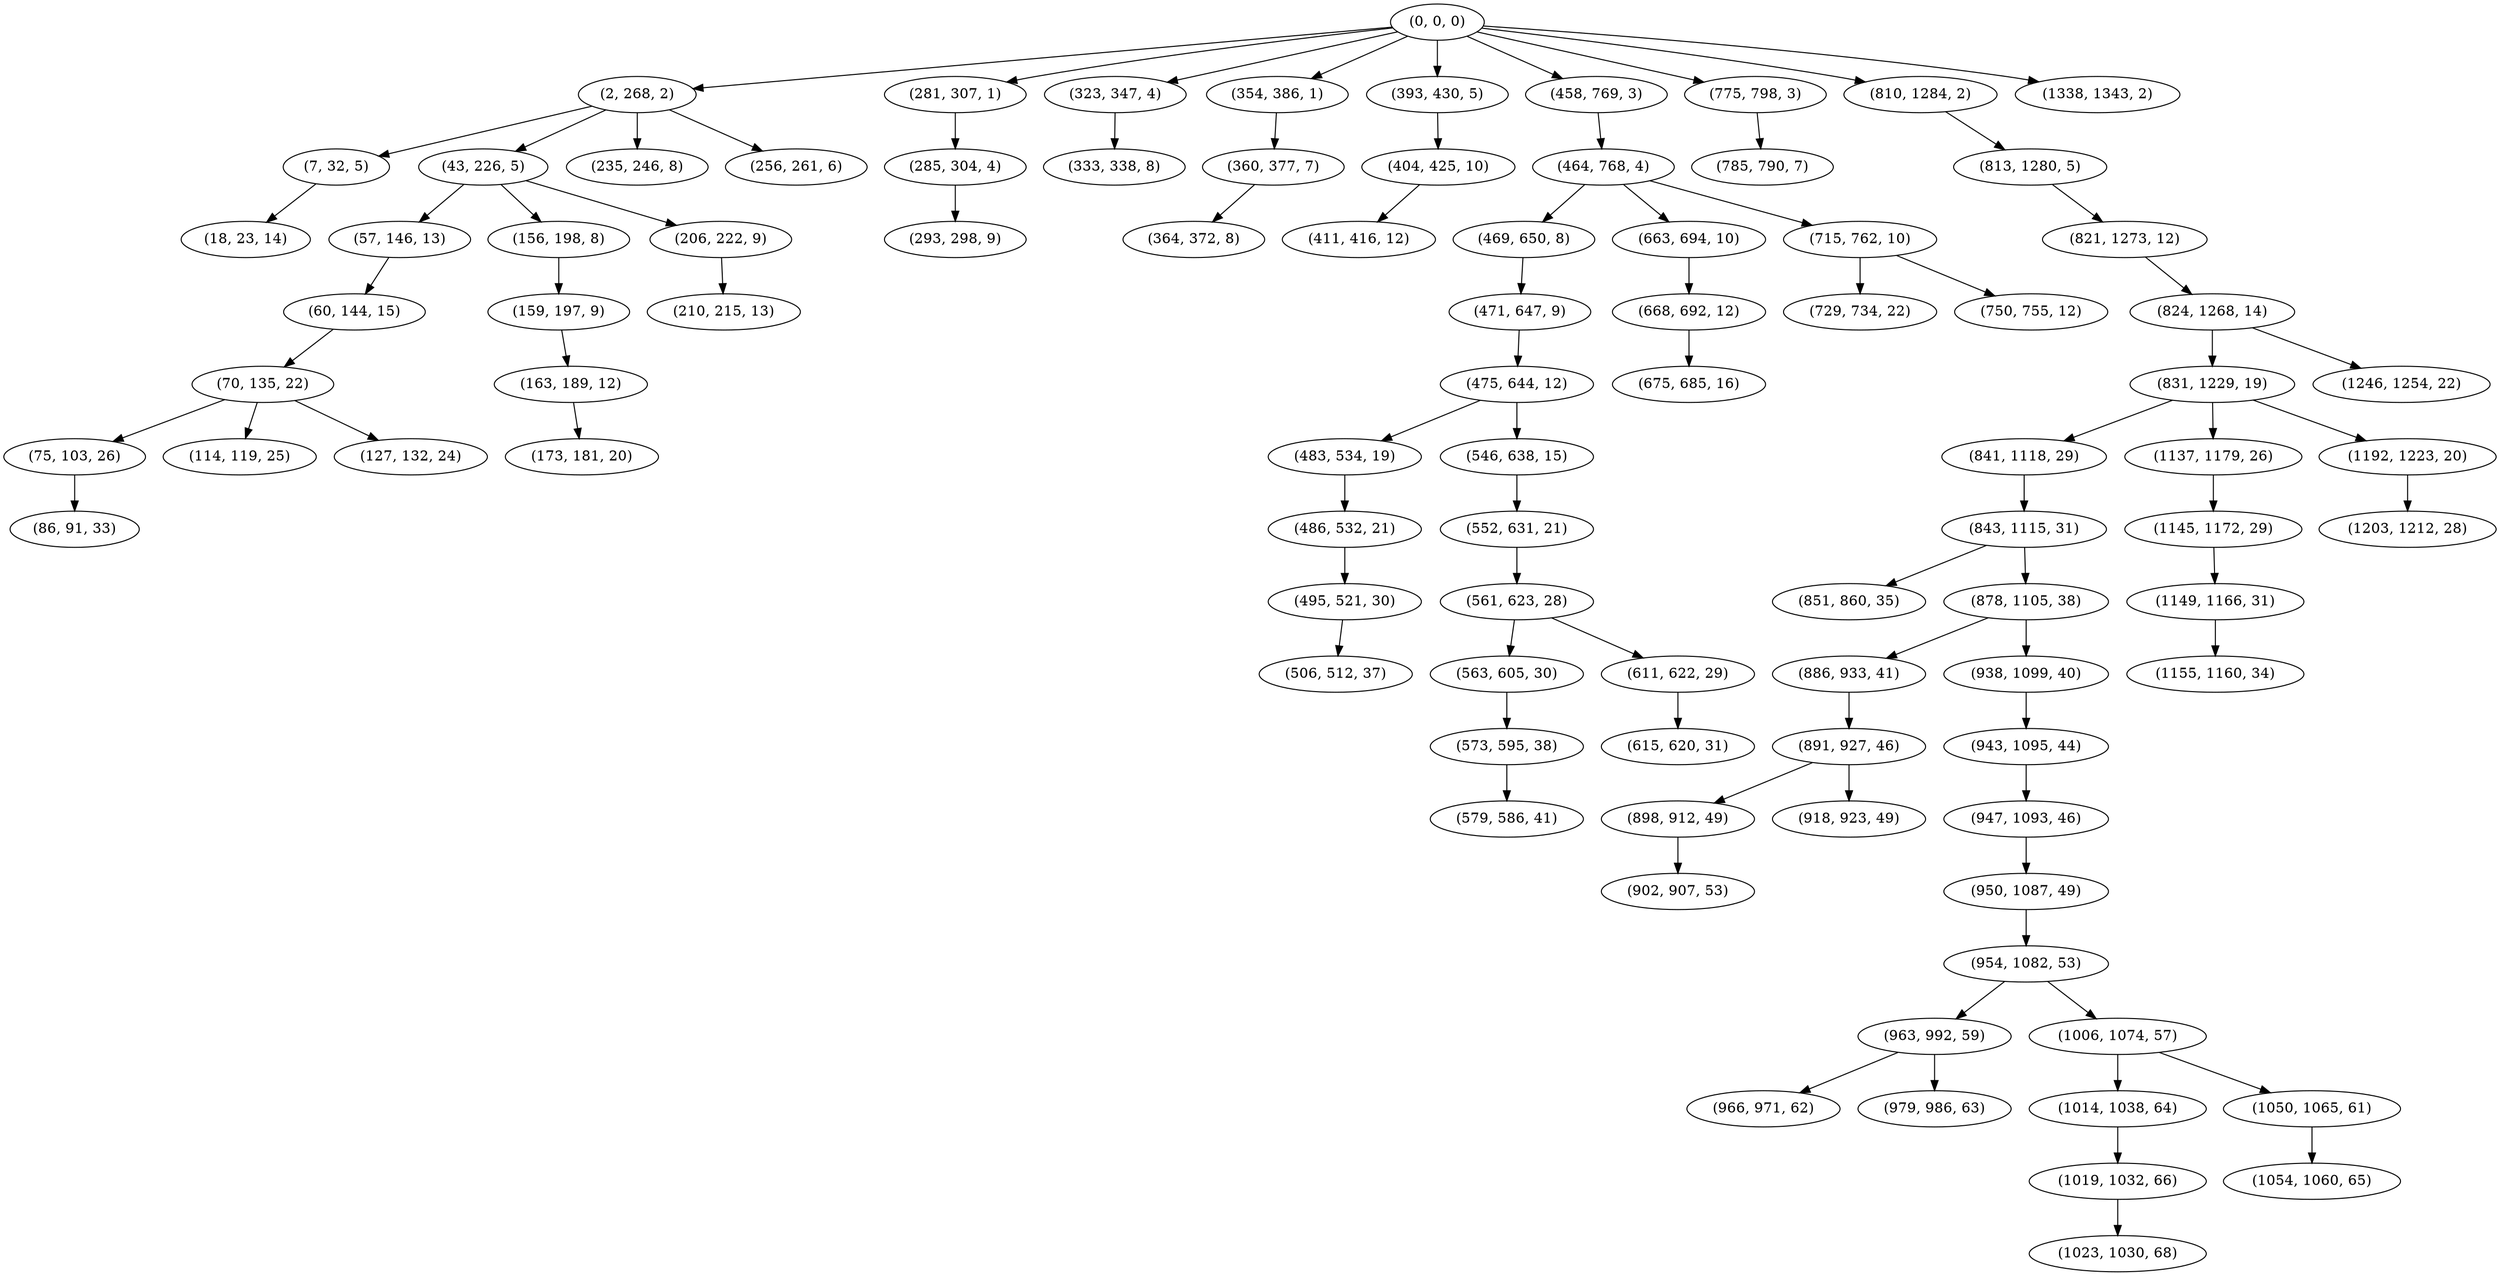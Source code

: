 digraph tree {
    "(0, 0, 0)";
    "(2, 268, 2)";
    "(7, 32, 5)";
    "(18, 23, 14)";
    "(43, 226, 5)";
    "(57, 146, 13)";
    "(60, 144, 15)";
    "(70, 135, 22)";
    "(75, 103, 26)";
    "(86, 91, 33)";
    "(114, 119, 25)";
    "(127, 132, 24)";
    "(156, 198, 8)";
    "(159, 197, 9)";
    "(163, 189, 12)";
    "(173, 181, 20)";
    "(206, 222, 9)";
    "(210, 215, 13)";
    "(235, 246, 8)";
    "(256, 261, 6)";
    "(281, 307, 1)";
    "(285, 304, 4)";
    "(293, 298, 9)";
    "(323, 347, 4)";
    "(333, 338, 8)";
    "(354, 386, 1)";
    "(360, 377, 7)";
    "(364, 372, 8)";
    "(393, 430, 5)";
    "(404, 425, 10)";
    "(411, 416, 12)";
    "(458, 769, 3)";
    "(464, 768, 4)";
    "(469, 650, 8)";
    "(471, 647, 9)";
    "(475, 644, 12)";
    "(483, 534, 19)";
    "(486, 532, 21)";
    "(495, 521, 30)";
    "(506, 512, 37)";
    "(546, 638, 15)";
    "(552, 631, 21)";
    "(561, 623, 28)";
    "(563, 605, 30)";
    "(573, 595, 38)";
    "(579, 586, 41)";
    "(611, 622, 29)";
    "(615, 620, 31)";
    "(663, 694, 10)";
    "(668, 692, 12)";
    "(675, 685, 16)";
    "(715, 762, 10)";
    "(729, 734, 22)";
    "(750, 755, 12)";
    "(775, 798, 3)";
    "(785, 790, 7)";
    "(810, 1284, 2)";
    "(813, 1280, 5)";
    "(821, 1273, 12)";
    "(824, 1268, 14)";
    "(831, 1229, 19)";
    "(841, 1118, 29)";
    "(843, 1115, 31)";
    "(851, 860, 35)";
    "(878, 1105, 38)";
    "(886, 933, 41)";
    "(891, 927, 46)";
    "(898, 912, 49)";
    "(902, 907, 53)";
    "(918, 923, 49)";
    "(938, 1099, 40)";
    "(943, 1095, 44)";
    "(947, 1093, 46)";
    "(950, 1087, 49)";
    "(954, 1082, 53)";
    "(963, 992, 59)";
    "(966, 971, 62)";
    "(979, 986, 63)";
    "(1006, 1074, 57)";
    "(1014, 1038, 64)";
    "(1019, 1032, 66)";
    "(1023, 1030, 68)";
    "(1050, 1065, 61)";
    "(1054, 1060, 65)";
    "(1137, 1179, 26)";
    "(1145, 1172, 29)";
    "(1149, 1166, 31)";
    "(1155, 1160, 34)";
    "(1192, 1223, 20)";
    "(1203, 1212, 28)";
    "(1246, 1254, 22)";
    "(1338, 1343, 2)";
    "(0, 0, 0)" -> "(2, 268, 2)";
    "(0, 0, 0)" -> "(281, 307, 1)";
    "(0, 0, 0)" -> "(323, 347, 4)";
    "(0, 0, 0)" -> "(354, 386, 1)";
    "(0, 0, 0)" -> "(393, 430, 5)";
    "(0, 0, 0)" -> "(458, 769, 3)";
    "(0, 0, 0)" -> "(775, 798, 3)";
    "(0, 0, 0)" -> "(810, 1284, 2)";
    "(0, 0, 0)" -> "(1338, 1343, 2)";
    "(2, 268, 2)" -> "(7, 32, 5)";
    "(2, 268, 2)" -> "(43, 226, 5)";
    "(2, 268, 2)" -> "(235, 246, 8)";
    "(2, 268, 2)" -> "(256, 261, 6)";
    "(7, 32, 5)" -> "(18, 23, 14)";
    "(43, 226, 5)" -> "(57, 146, 13)";
    "(43, 226, 5)" -> "(156, 198, 8)";
    "(43, 226, 5)" -> "(206, 222, 9)";
    "(57, 146, 13)" -> "(60, 144, 15)";
    "(60, 144, 15)" -> "(70, 135, 22)";
    "(70, 135, 22)" -> "(75, 103, 26)";
    "(70, 135, 22)" -> "(114, 119, 25)";
    "(70, 135, 22)" -> "(127, 132, 24)";
    "(75, 103, 26)" -> "(86, 91, 33)";
    "(156, 198, 8)" -> "(159, 197, 9)";
    "(159, 197, 9)" -> "(163, 189, 12)";
    "(163, 189, 12)" -> "(173, 181, 20)";
    "(206, 222, 9)" -> "(210, 215, 13)";
    "(281, 307, 1)" -> "(285, 304, 4)";
    "(285, 304, 4)" -> "(293, 298, 9)";
    "(323, 347, 4)" -> "(333, 338, 8)";
    "(354, 386, 1)" -> "(360, 377, 7)";
    "(360, 377, 7)" -> "(364, 372, 8)";
    "(393, 430, 5)" -> "(404, 425, 10)";
    "(404, 425, 10)" -> "(411, 416, 12)";
    "(458, 769, 3)" -> "(464, 768, 4)";
    "(464, 768, 4)" -> "(469, 650, 8)";
    "(464, 768, 4)" -> "(663, 694, 10)";
    "(464, 768, 4)" -> "(715, 762, 10)";
    "(469, 650, 8)" -> "(471, 647, 9)";
    "(471, 647, 9)" -> "(475, 644, 12)";
    "(475, 644, 12)" -> "(483, 534, 19)";
    "(475, 644, 12)" -> "(546, 638, 15)";
    "(483, 534, 19)" -> "(486, 532, 21)";
    "(486, 532, 21)" -> "(495, 521, 30)";
    "(495, 521, 30)" -> "(506, 512, 37)";
    "(546, 638, 15)" -> "(552, 631, 21)";
    "(552, 631, 21)" -> "(561, 623, 28)";
    "(561, 623, 28)" -> "(563, 605, 30)";
    "(561, 623, 28)" -> "(611, 622, 29)";
    "(563, 605, 30)" -> "(573, 595, 38)";
    "(573, 595, 38)" -> "(579, 586, 41)";
    "(611, 622, 29)" -> "(615, 620, 31)";
    "(663, 694, 10)" -> "(668, 692, 12)";
    "(668, 692, 12)" -> "(675, 685, 16)";
    "(715, 762, 10)" -> "(729, 734, 22)";
    "(715, 762, 10)" -> "(750, 755, 12)";
    "(775, 798, 3)" -> "(785, 790, 7)";
    "(810, 1284, 2)" -> "(813, 1280, 5)";
    "(813, 1280, 5)" -> "(821, 1273, 12)";
    "(821, 1273, 12)" -> "(824, 1268, 14)";
    "(824, 1268, 14)" -> "(831, 1229, 19)";
    "(824, 1268, 14)" -> "(1246, 1254, 22)";
    "(831, 1229, 19)" -> "(841, 1118, 29)";
    "(831, 1229, 19)" -> "(1137, 1179, 26)";
    "(831, 1229, 19)" -> "(1192, 1223, 20)";
    "(841, 1118, 29)" -> "(843, 1115, 31)";
    "(843, 1115, 31)" -> "(851, 860, 35)";
    "(843, 1115, 31)" -> "(878, 1105, 38)";
    "(878, 1105, 38)" -> "(886, 933, 41)";
    "(878, 1105, 38)" -> "(938, 1099, 40)";
    "(886, 933, 41)" -> "(891, 927, 46)";
    "(891, 927, 46)" -> "(898, 912, 49)";
    "(891, 927, 46)" -> "(918, 923, 49)";
    "(898, 912, 49)" -> "(902, 907, 53)";
    "(938, 1099, 40)" -> "(943, 1095, 44)";
    "(943, 1095, 44)" -> "(947, 1093, 46)";
    "(947, 1093, 46)" -> "(950, 1087, 49)";
    "(950, 1087, 49)" -> "(954, 1082, 53)";
    "(954, 1082, 53)" -> "(963, 992, 59)";
    "(954, 1082, 53)" -> "(1006, 1074, 57)";
    "(963, 992, 59)" -> "(966, 971, 62)";
    "(963, 992, 59)" -> "(979, 986, 63)";
    "(1006, 1074, 57)" -> "(1014, 1038, 64)";
    "(1006, 1074, 57)" -> "(1050, 1065, 61)";
    "(1014, 1038, 64)" -> "(1019, 1032, 66)";
    "(1019, 1032, 66)" -> "(1023, 1030, 68)";
    "(1050, 1065, 61)" -> "(1054, 1060, 65)";
    "(1137, 1179, 26)" -> "(1145, 1172, 29)";
    "(1145, 1172, 29)" -> "(1149, 1166, 31)";
    "(1149, 1166, 31)" -> "(1155, 1160, 34)";
    "(1192, 1223, 20)" -> "(1203, 1212, 28)";
}
